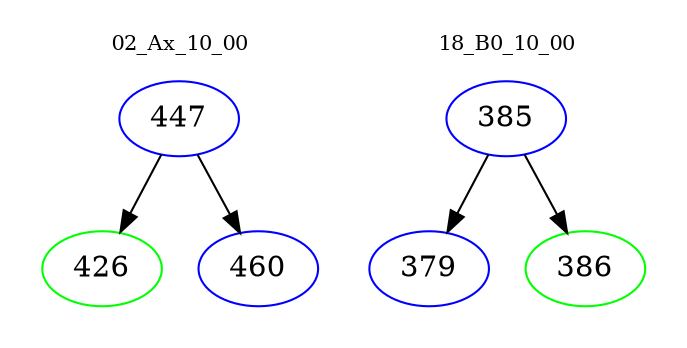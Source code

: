 digraph{
subgraph cluster_0 {
color = white
label = "02_Ax_10_00";
fontsize=10;
T0_447 [label="447", color="blue"]
T0_447 -> T0_426 [color="black"]
T0_426 [label="426", color="green"]
T0_447 -> T0_460 [color="black"]
T0_460 [label="460", color="blue"]
}
subgraph cluster_1 {
color = white
label = "18_B0_10_00";
fontsize=10;
T1_385 [label="385", color="blue"]
T1_385 -> T1_379 [color="black"]
T1_379 [label="379", color="blue"]
T1_385 -> T1_386 [color="black"]
T1_386 [label="386", color="green"]
}
}

